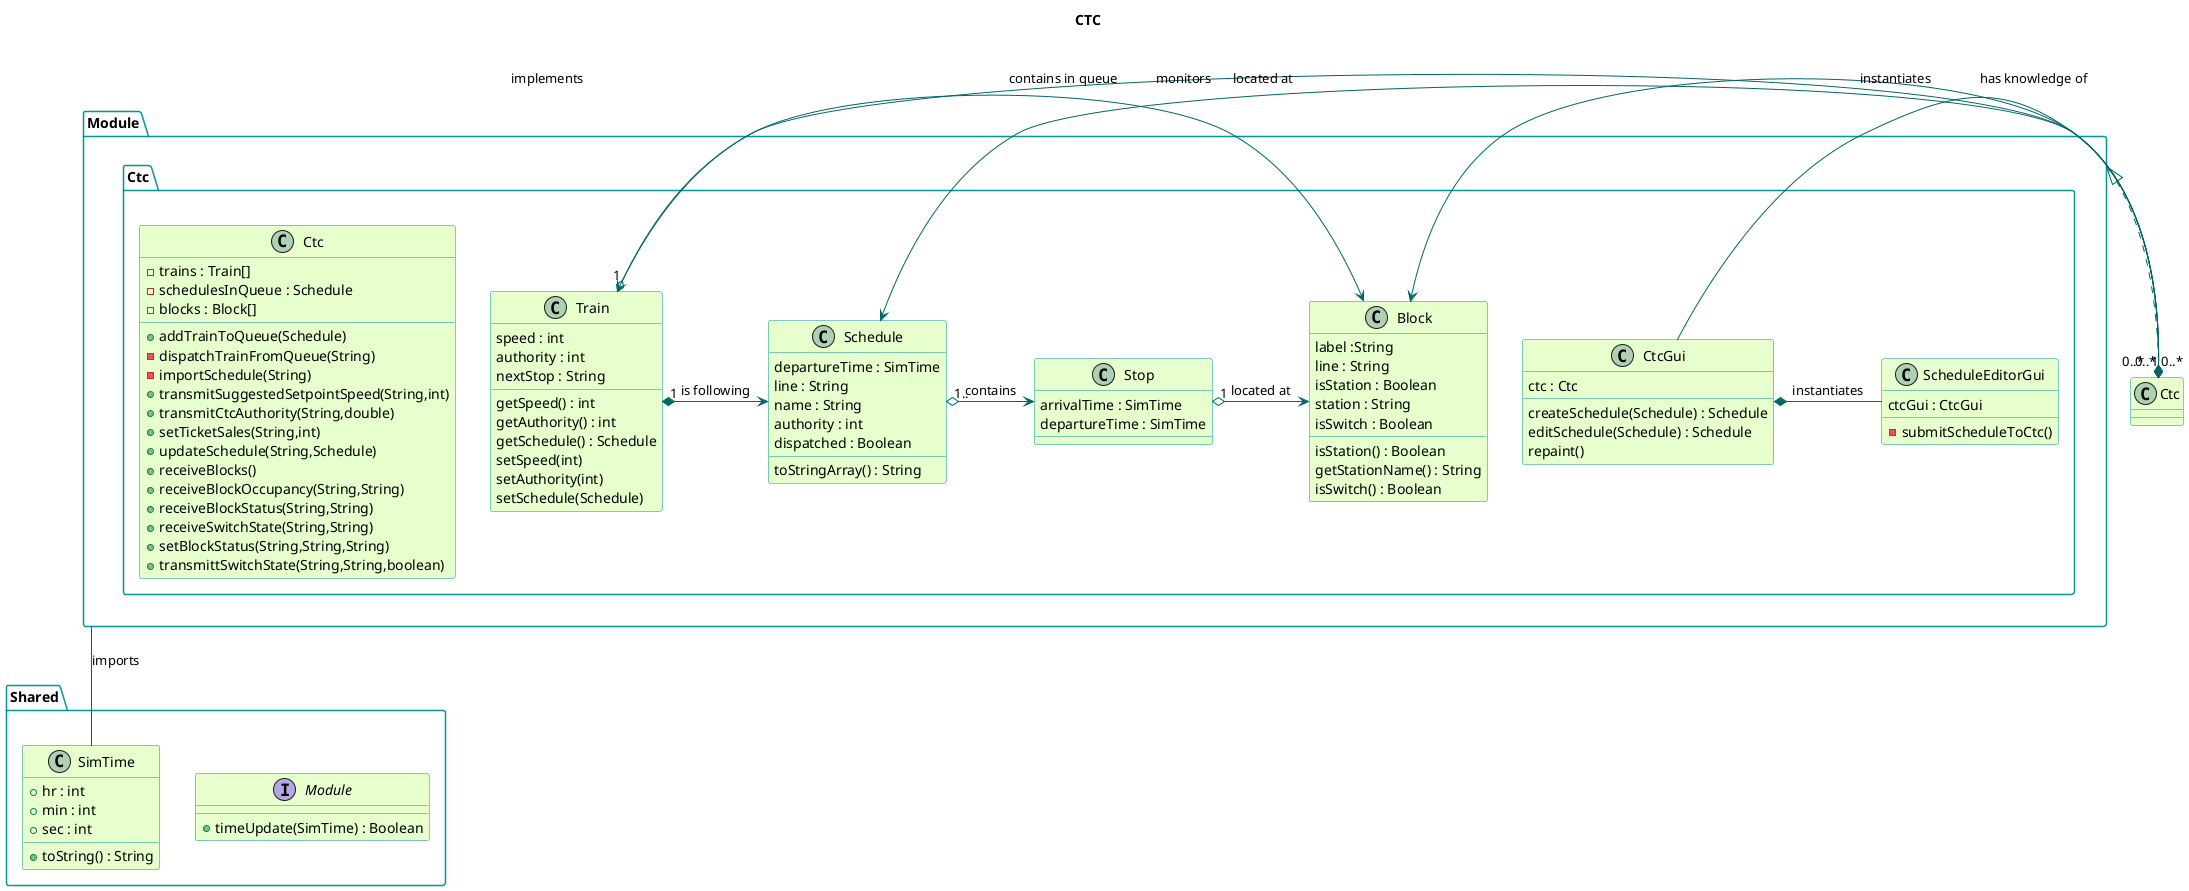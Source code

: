 @startuml

title CTC
skinparam backgroundColor transparent
skinparam classBackgroundColor #e6ffcc
skinparam classBorderColor 	#049595
skinparam packageBorderCOlor  #049595
skinparam arrowColor #006666


package Shared{
  interface Module{
    +timeUpdate(SimTime) : Boolean
  }
  class SimTime{
    +hr : int
    +min : int
    +sec : int
    +toString() : String
  }
}
package Module.Ctc {
  class Ctc {
    -trains : Train[]
    -schedulesInQueue : Schedule
    -blocks : Block[]
    +addTrainToQueue(Schedule)
    -dispatchTrainFromQueue(String)
    -importSchedule(String)
    +transmitSuggestedSetpointSpeed(String,int)
    +transmitCtcAuthority(String,double)
    +setTicketSales(String,int)
    +updateSchedule(String,Schedule)
    +receiveBlocks()
    +receiveBlockOccupancy(String,String)
    +receiveBlockStatus(String,String)
    +receiveSwitchState(String,String)
    +setBlockStatus(String,String,String)
    +transmittSwitchState(String,String,boolean)
  }

  class Train{
    speed : int
    authority : int
    nextStop : String
    getSpeed() : int
    getAuthority() : int
    getSchedule() : Schedule
    setSpeed(int)
    setAuthority(int)
    setSchedule(Schedule)
  }
  class CtcGui {
    ctc : Ctc
    createSchedule(Schedule) : Schedule
    editSchedule(Schedule) : Schedule
    repaint()
  }
  class ScheduleEditorGui {
    ctcGui : CtcGui
    -submitScheduleToCtc()
  }
  class Schedule {
    departureTime : SimTime
    line : String
    name : String
    authority : int
    dispatched : Boolean
    toStringArray() : String
  }
  class Stop {
    arrivalTime : SimTime
    departureTime : SimTime
  }
  class Block{
    label :String
    line : String
    isStation : Boolean
    station : String
    isSwitch : Boolean
    isStation() : Boolean
    getStationName() : String
    isSwitch() : Boolean
  }
}

Module--SimTime : imports

Module <|. Ctc : implements

Ctc "0..*" o-> Block : has knowledge of
Ctc "0..*" o-> Schedule : contains in queue
Ctc "0..*" o--> Train : monitors
Ctc "1" *- CtcGui : instantiates

CtcGui *- ScheduleEditorGui : instantiates

Schedule "1.." o-> Stop : contains
Stop "1" o-> Block : located at

Train "1" *-> Schedule : is following
Train "1" o-> Block : located at

@enduml

